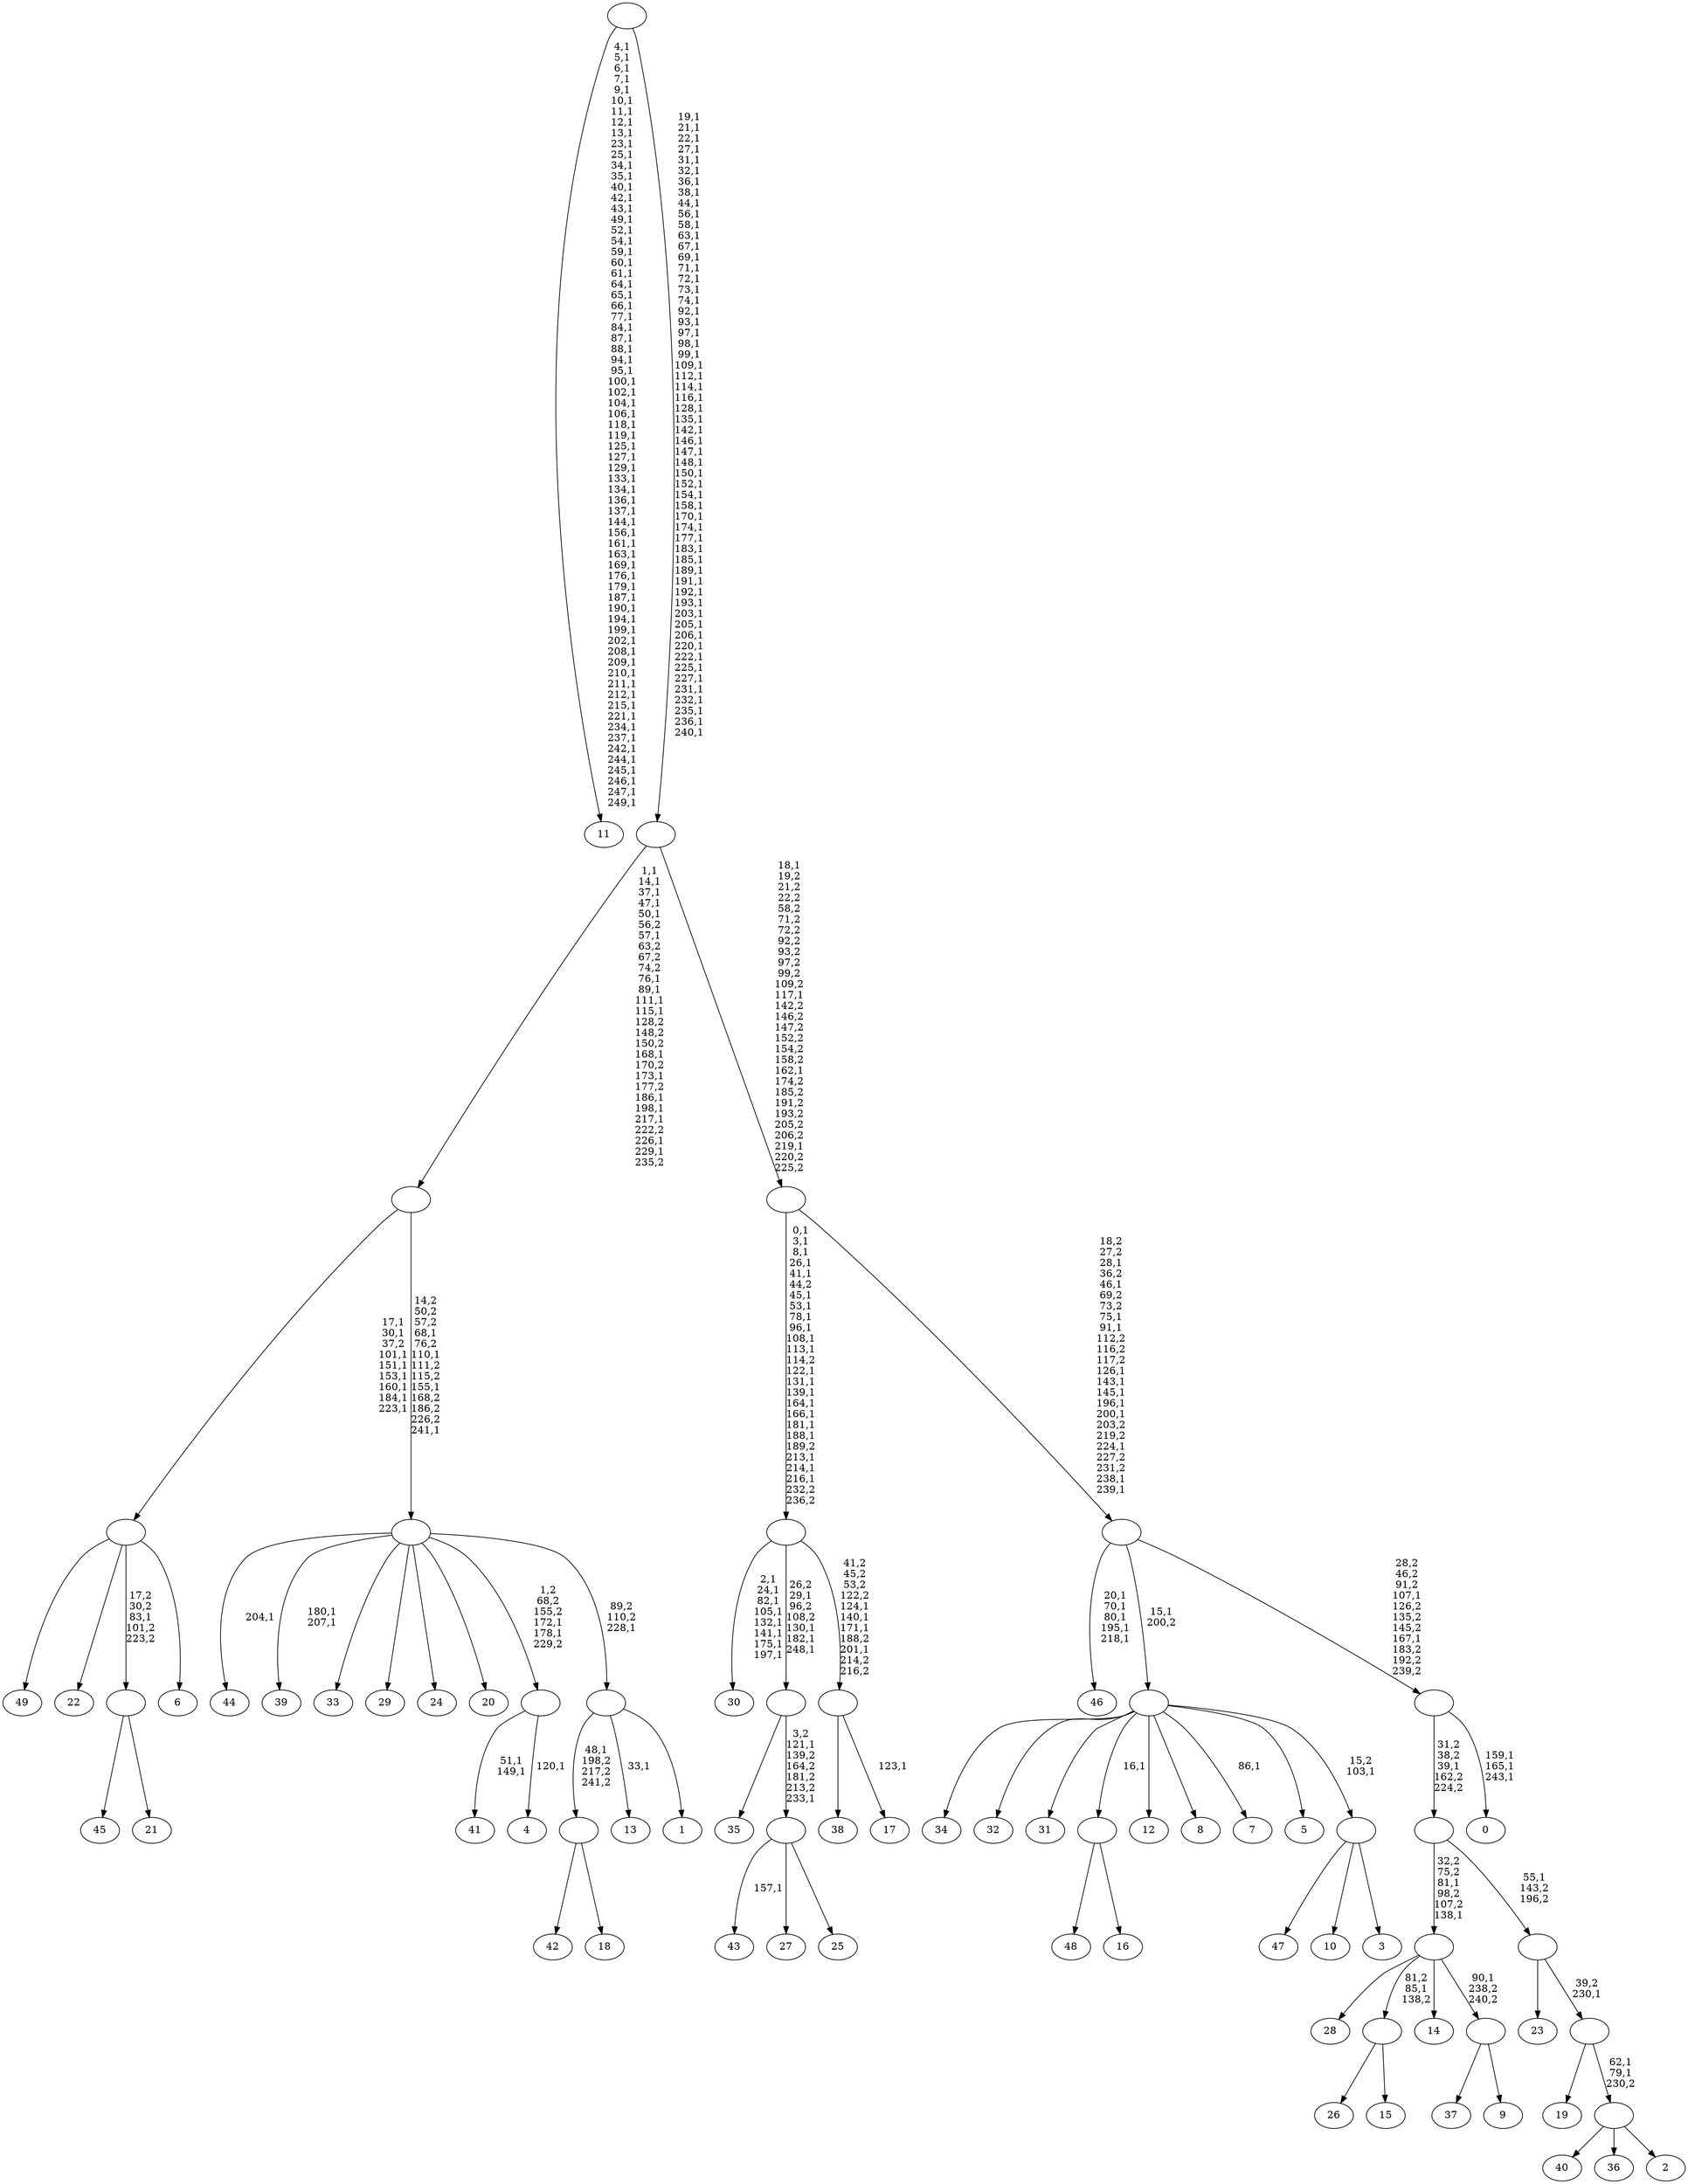 digraph T {
	300 [label="49"]
	299 [label="48"]
	298 [label="47"]
	297 [label="46"]
	291 [label="45"]
	290 [label="44"]
	288 [label="43"]
	286 [label="42"]
	285 [label="41"]
	282 [label="40"]
	281 [label="39"]
	278 [label="38"]
	277 [label="37"]
	276 [label="36"]
	275 [label="35"]
	274 [label="34"]
	273 [label="33"]
	272 [label="32"]
	271 [label="31"]
	270 [label="30"]
	261 [label="29"]
	260 [label="28"]
	259 [label="27"]
	258 [label="26"]
	257 [label="25"]
	256 [label=""]
	254 [label=""]
	250 [label="24"]
	249 [label="23"]
	248 [label="22"]
	247 [label="21"]
	246 [label=""]
	245 [label="20"]
	244 [label="19"]
	243 [label="18"]
	242 [label=""]
	241 [label="17"]
	239 [label=""]
	235 [label=""]
	214 [label="16"]
	213 [label=""]
	212 [label="15"]
	211 [label=""]
	210 [label="14"]
	209 [label="13"]
	207 [label="12"]
	206 [label="11"]
	134 [label="10"]
	133 [label="9"]
	132 [label=""]
	131 [label=""]
	129 [label="8"]
	128 [label="7"]
	126 [label="6"]
	125 [label=""]
	117 [label="5"]
	116 [label="4"]
	114 [label=""]
	112 [label="3"]
	111 [label=""]
	110 [label=""]
	109 [label="2"]
	108 [label=""]
	106 [label=""]
	105 [label=""]
	104 [label=""]
	103 [label="1"]
	102 [label=""]
	101 [label=""]
	97 [label=""]
	80 [label="0"]
	76 [label=""]
	74 [label=""]
	62 [label=""]
	58 [label=""]
	0 [label=""]
	256 -> 288 [label="157,1"]
	256 -> 259 [label=""]
	256 -> 257 [label=""]
	254 -> 256 [label="3,2\n121,1\n139,2\n164,2\n181,2\n213,2\n233,1"]
	254 -> 275 [label=""]
	246 -> 291 [label=""]
	246 -> 247 [label=""]
	242 -> 286 [label=""]
	242 -> 243 [label=""]
	239 -> 241 [label="123,1"]
	239 -> 278 [label=""]
	235 -> 239 [label="41,2\n45,2\n53,2\n122,2\n124,1\n140,1\n171,1\n188,2\n201,1\n214,2\n216,2"]
	235 -> 254 [label="26,2\n29,1\n96,2\n108,2\n130,1\n182,1\n248,1"]
	235 -> 270 [label="2,1\n24,1\n82,1\n105,1\n132,1\n141,1\n175,1\n197,1"]
	213 -> 299 [label=""]
	213 -> 214 [label=""]
	211 -> 258 [label=""]
	211 -> 212 [label=""]
	132 -> 277 [label=""]
	132 -> 133 [label=""]
	131 -> 260 [label=""]
	131 -> 211 [label="81,2\n85,1\n138,2"]
	131 -> 210 [label=""]
	131 -> 132 [label="90,1\n238,2\n240,2"]
	125 -> 300 [label=""]
	125 -> 248 [label=""]
	125 -> 246 [label="17,2\n30,2\n83,1\n101,2\n223,2"]
	125 -> 126 [label=""]
	114 -> 116 [label="120,1"]
	114 -> 285 [label="51,1\n149,1"]
	111 -> 298 [label=""]
	111 -> 134 [label=""]
	111 -> 112 [label=""]
	110 -> 128 [label="86,1"]
	110 -> 274 [label=""]
	110 -> 272 [label=""]
	110 -> 271 [label=""]
	110 -> 213 [label="16,1"]
	110 -> 207 [label=""]
	110 -> 129 [label=""]
	110 -> 117 [label=""]
	110 -> 111 [label="15,2\n103,1"]
	108 -> 282 [label=""]
	108 -> 276 [label=""]
	108 -> 109 [label=""]
	106 -> 108 [label="62,1\n79,1\n230,2"]
	106 -> 244 [label=""]
	105 -> 249 [label=""]
	105 -> 106 [label="39,2\n230,1"]
	104 -> 131 [label="32,2\n75,2\n81,1\n98,2\n107,2\n138,1"]
	104 -> 105 [label="55,1\n143,2\n196,2"]
	102 -> 209 [label="33,1"]
	102 -> 242 [label="48,1\n198,2\n217,2\n241,2"]
	102 -> 103 [label=""]
	101 -> 114 [label="1,2\n68,2\n155,2\n172,1\n178,1\n229,2"]
	101 -> 281 [label="180,1\n207,1"]
	101 -> 290 [label="204,1"]
	101 -> 273 [label=""]
	101 -> 261 [label=""]
	101 -> 250 [label=""]
	101 -> 245 [label=""]
	101 -> 102 [label="89,2\n110,2\n228,1"]
	97 -> 101 [label="14,2\n50,2\n57,2\n68,1\n76,2\n110,1\n111,2\n115,2\n155,1\n168,2\n186,2\n226,2\n241,1"]
	97 -> 125 [label="17,1\n30,1\n37,2\n101,1\n151,1\n153,1\n160,1\n184,1\n223,1"]
	76 -> 80 [label="159,1\n165,1\n243,1"]
	76 -> 104 [label="31,2\n38,2\n39,1\n162,2\n224,2"]
	74 -> 76 [label="28,2\n46,2\n91,2\n107,1\n126,2\n135,2\n145,2\n167,1\n183,2\n192,2\n239,2"]
	74 -> 297 [label="20,1\n70,1\n80,1\n195,1\n218,1"]
	74 -> 110 [label="15,1\n200,2"]
	62 -> 74 [label="18,2\n27,2\n28,1\n36,2\n46,1\n69,2\n73,2\n75,1\n91,1\n112,2\n116,2\n117,2\n126,1\n143,1\n145,1\n196,1\n200,1\n203,2\n219,2\n224,1\n227,2\n231,2\n238,1\n239,1"]
	62 -> 235 [label="0,1\n3,1\n8,1\n26,1\n41,1\n44,2\n45,1\n53,1\n78,1\n96,1\n108,1\n113,1\n114,2\n122,1\n131,1\n139,1\n164,1\n166,1\n181,1\n188,1\n189,2\n213,1\n214,1\n216,1\n232,2\n236,2"]
	58 -> 62 [label="18,1\n19,2\n21,2\n22,2\n58,2\n71,2\n72,2\n92,2\n93,2\n97,2\n99,2\n109,2\n117,1\n142,2\n146,2\n147,2\n152,2\n154,2\n158,2\n162,1\n174,2\n185,2\n191,2\n193,2\n205,2\n206,2\n219,1\n220,2\n225,2"]
	58 -> 97 [label="1,1\n14,1\n37,1\n47,1\n50,1\n56,2\n57,1\n63,2\n67,2\n74,2\n76,1\n89,1\n111,1\n115,1\n128,2\n148,2\n150,2\n168,1\n170,2\n173,1\n177,2\n186,1\n198,1\n217,1\n222,2\n226,1\n229,1\n235,2"]
	0 -> 58 [label="19,1\n21,1\n22,1\n27,1\n31,1\n32,1\n36,1\n38,1\n44,1\n56,1\n58,1\n63,1\n67,1\n69,1\n71,1\n72,1\n73,1\n74,1\n92,1\n93,1\n97,1\n98,1\n99,1\n109,1\n112,1\n114,1\n116,1\n128,1\n135,1\n142,1\n146,1\n147,1\n148,1\n150,1\n152,1\n154,1\n158,1\n170,1\n174,1\n177,1\n183,1\n185,1\n189,1\n191,1\n192,1\n193,1\n203,1\n205,1\n206,1\n220,1\n222,1\n225,1\n227,1\n231,1\n232,1\n235,1\n236,1\n240,1"]
	0 -> 206 [label="4,1\n5,1\n6,1\n7,1\n9,1\n10,1\n11,1\n12,1\n13,1\n23,1\n25,1\n34,1\n35,1\n40,1\n42,1\n43,1\n49,1\n52,1\n54,1\n59,1\n60,1\n61,1\n64,1\n65,1\n66,1\n77,1\n84,1\n87,1\n88,1\n94,1\n95,1\n100,1\n102,1\n104,1\n106,1\n118,1\n119,1\n125,1\n127,1\n129,1\n133,1\n134,1\n136,1\n137,1\n144,1\n156,1\n161,1\n163,1\n169,1\n176,1\n179,1\n187,1\n190,1\n194,1\n199,1\n202,1\n208,1\n209,1\n210,1\n211,1\n212,1\n215,1\n221,1\n234,1\n237,1\n242,1\n244,1\n245,1\n246,1\n247,1\n249,1"]
}
